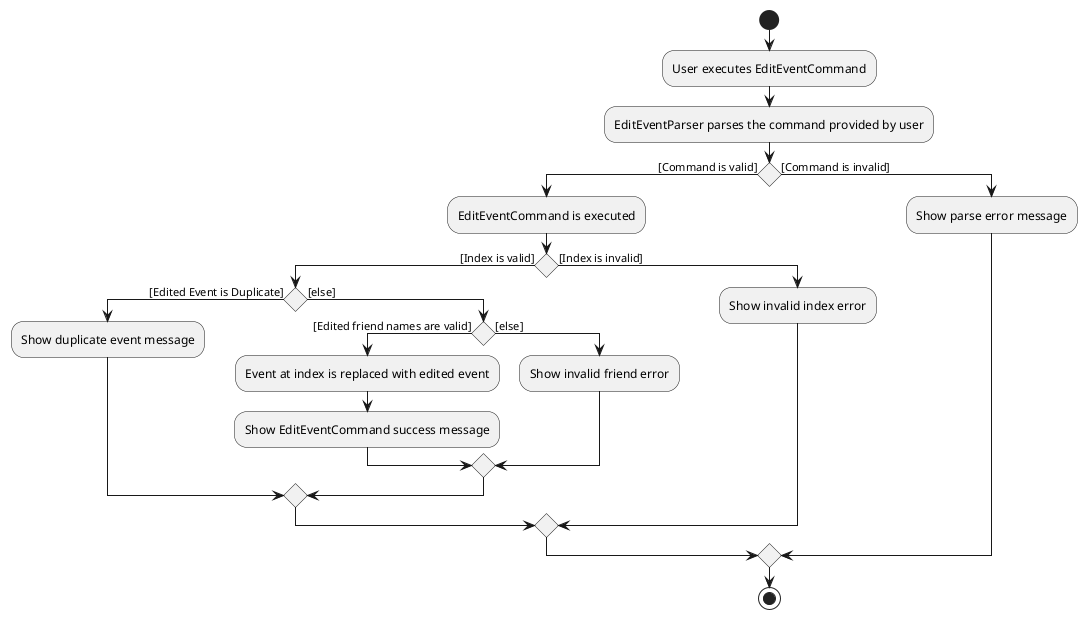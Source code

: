 @startuml
'https://plantuml.com/activity-diagram-beta

start
:User executes EditEventCommand;
:EditEventParser parses the command provided by user;
if () then ([Command is valid])
    :EditEventCommand is executed;
    if () then ([Index is valid])
        if () then ([Edited Event is Duplicate])
            :Show duplicate event message;
        else ([else])
            if () then ([Edited friend names are valid])
                :Event at index is replaced with edited event;
                :Show EditEventCommand success message;
            else ([else])
                :Show invalid friend error;
            endif
        endif
    else ([Index is invalid])
        :Show invalid index error;
    endif
else ([Command is invalid])
    :Show parse error message;
endif
stop

@enduml
